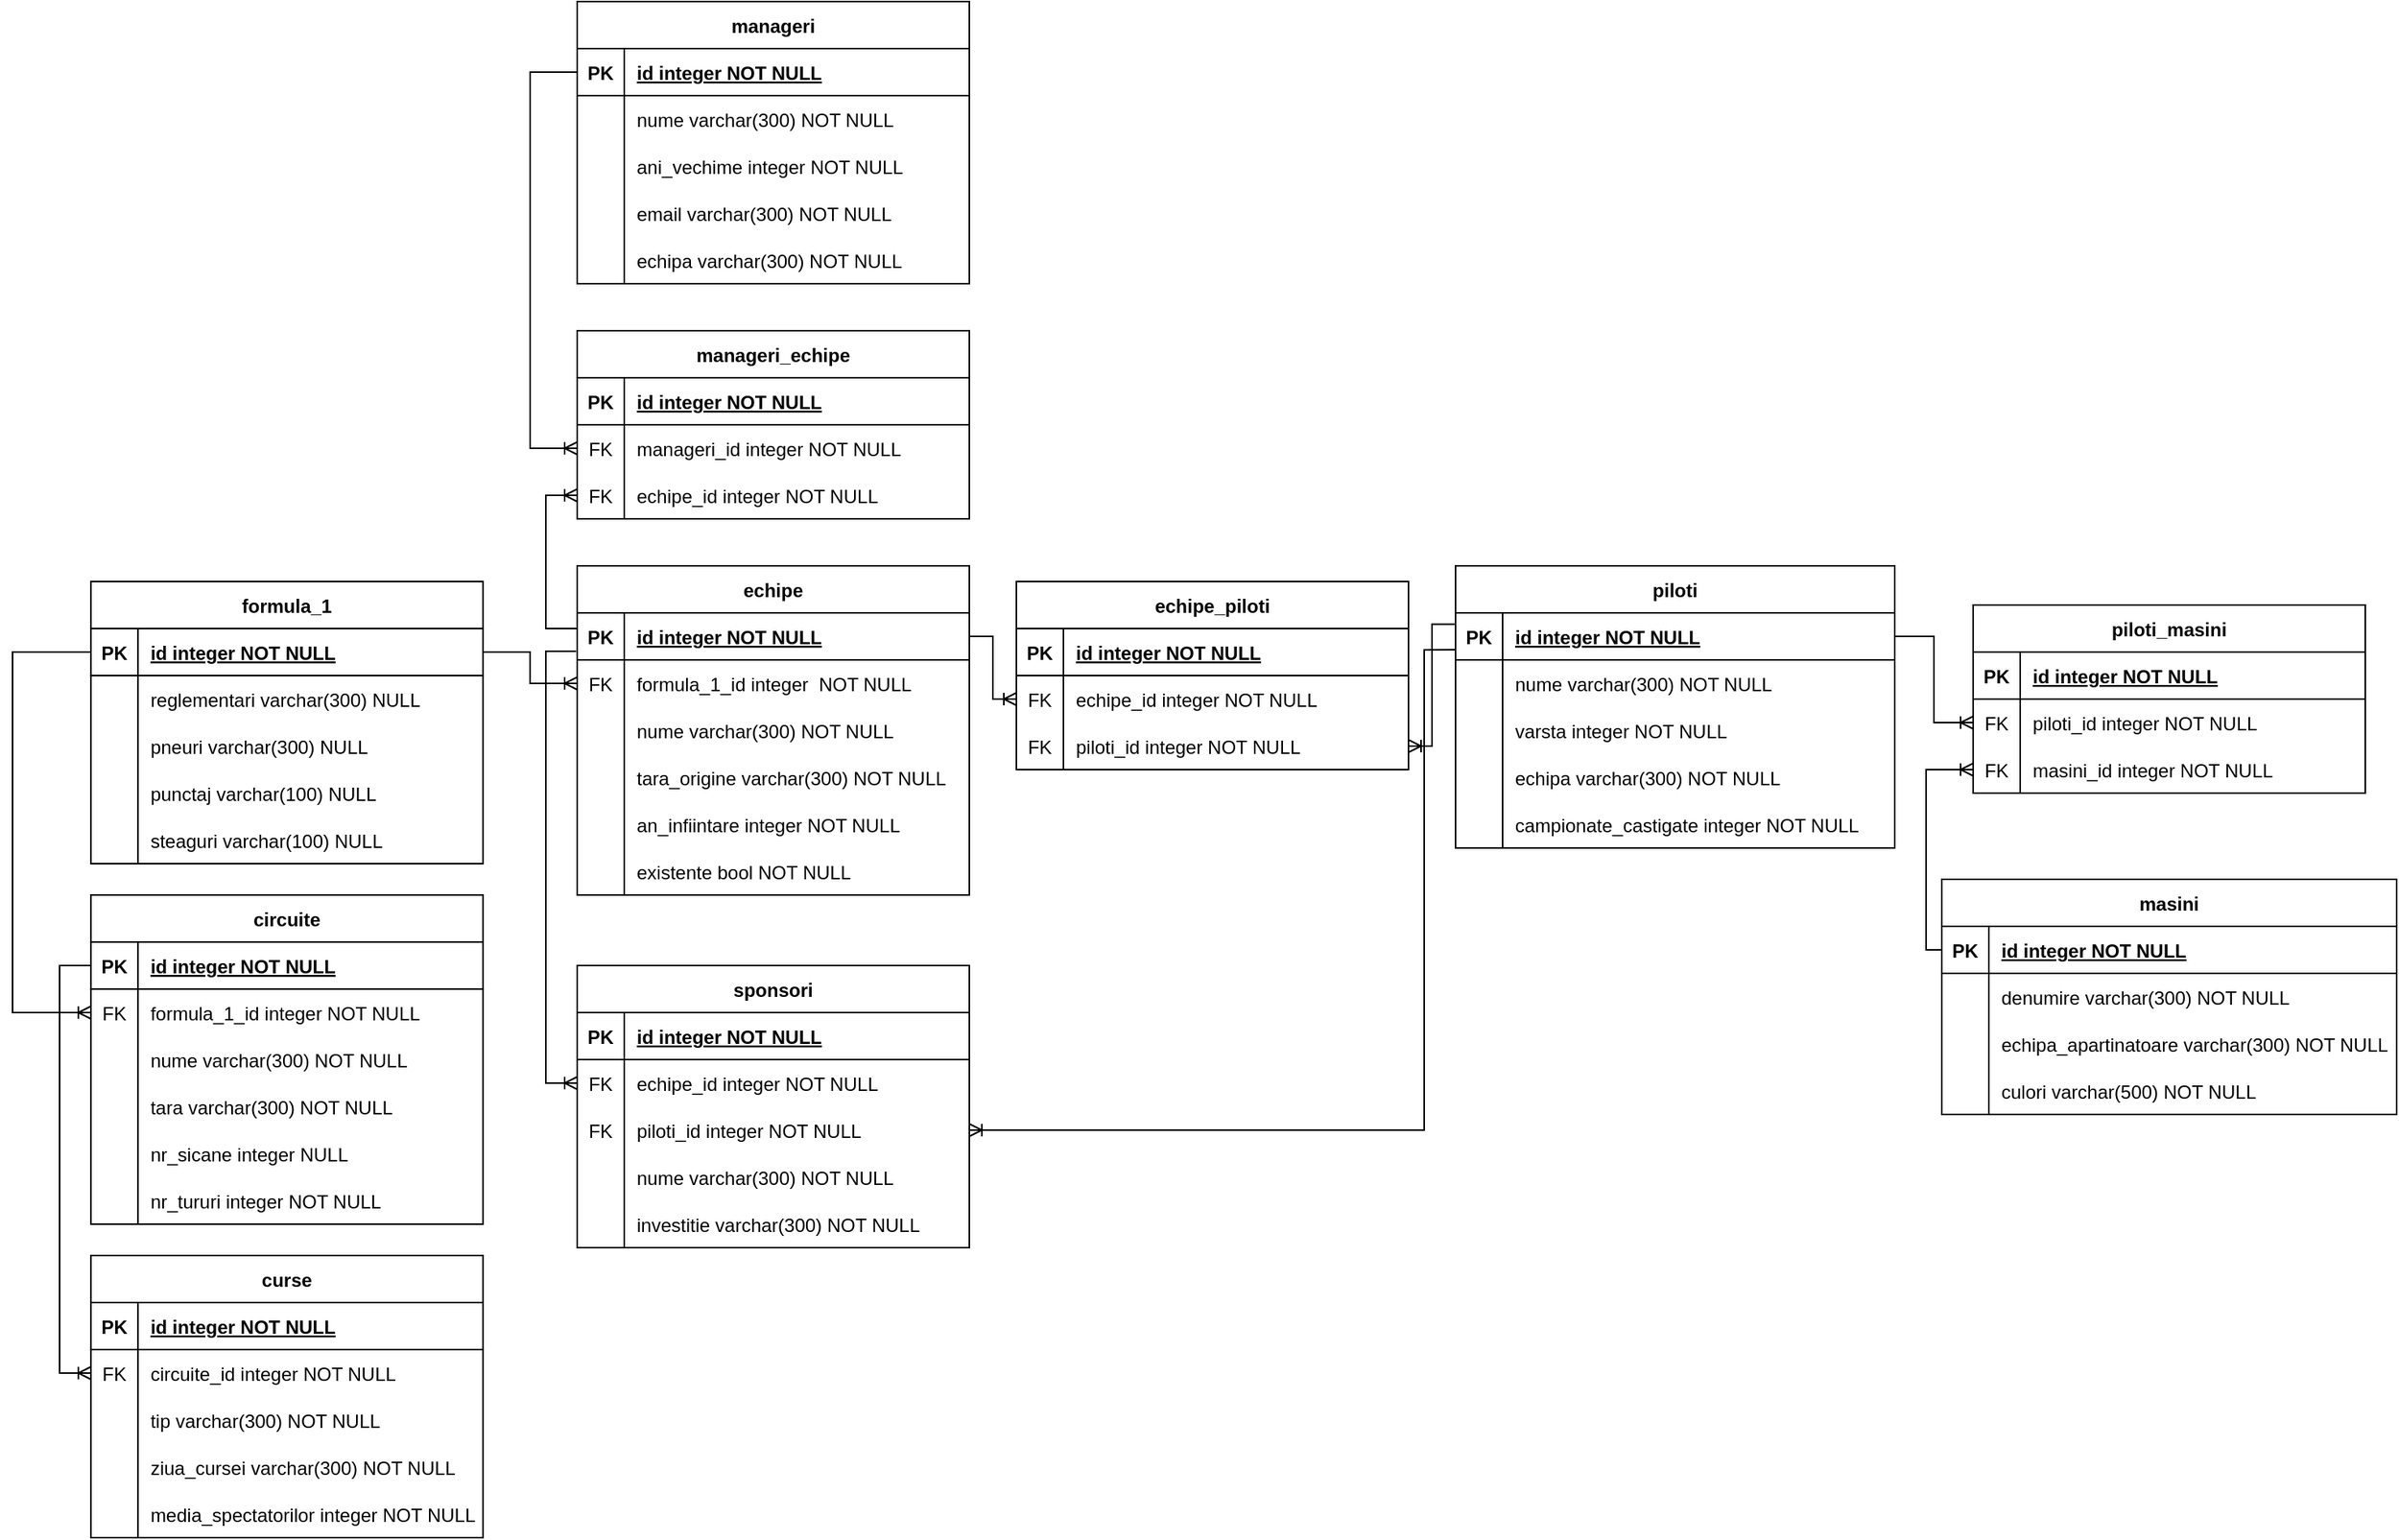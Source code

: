 <mxfile version="22.1.18" type="github">
  <diagram id="R2lEEEUBdFMjLlhIrx00" name="Page-1">
    <mxGraphModel dx="1900" dy="1657" grid="1" gridSize="10" guides="1" tooltips="1" connect="1" arrows="1" fold="1" page="1" pageScale="1" pageWidth="850" pageHeight="1100" math="0" shadow="0" extFonts="Permanent Marker^https://fonts.googleapis.com/css?family=Permanent+Marker">
      <root>
        <mxCell id="0" />
        <mxCell id="1" parent="0" />
        <mxCell id="C-vyLk0tnHw3VtMMgP7b-23" value="formula_1" style="shape=table;startSize=30;container=1;collapsible=1;childLayout=tableLayout;fixedRows=1;rowLines=0;fontStyle=1;align=center;resizeLast=1;" parent="1" vertex="1">
          <mxGeometry x="-30.06" y="40" width="250" height="180" as="geometry" />
        </mxCell>
        <mxCell id="C-vyLk0tnHw3VtMMgP7b-24" value="" style="shape=partialRectangle;collapsible=0;dropTarget=0;pointerEvents=0;fillColor=none;points=[[0,0.5],[1,0.5]];portConstraint=eastwest;top=0;left=0;right=0;bottom=1;" parent="C-vyLk0tnHw3VtMMgP7b-23" vertex="1">
          <mxGeometry y="30" width="250" height="30" as="geometry" />
        </mxCell>
        <mxCell id="C-vyLk0tnHw3VtMMgP7b-25" value="PK" style="shape=partialRectangle;overflow=hidden;connectable=0;fillColor=none;top=0;left=0;bottom=0;right=0;fontStyle=1;" parent="C-vyLk0tnHw3VtMMgP7b-24" vertex="1">
          <mxGeometry width="30" height="30" as="geometry">
            <mxRectangle width="30" height="30" as="alternateBounds" />
          </mxGeometry>
        </mxCell>
        <mxCell id="C-vyLk0tnHw3VtMMgP7b-26" value="id integer NOT NULL" style="shape=partialRectangle;overflow=hidden;connectable=0;fillColor=none;top=0;left=0;bottom=0;right=0;align=left;spacingLeft=6;fontStyle=5;" parent="C-vyLk0tnHw3VtMMgP7b-24" vertex="1">
          <mxGeometry x="30" width="220" height="30" as="geometry">
            <mxRectangle width="220" height="30" as="alternateBounds" />
          </mxGeometry>
        </mxCell>
        <mxCell id="C-vyLk0tnHw3VtMMgP7b-27" value="" style="shape=partialRectangle;collapsible=0;dropTarget=0;pointerEvents=0;fillColor=none;points=[[0,0.5],[1,0.5]];portConstraint=eastwest;top=0;left=0;right=0;bottom=0;" parent="C-vyLk0tnHw3VtMMgP7b-23" vertex="1">
          <mxGeometry y="60" width="250" height="30" as="geometry" />
        </mxCell>
        <mxCell id="C-vyLk0tnHw3VtMMgP7b-28" value="" style="shape=partialRectangle;overflow=hidden;connectable=0;fillColor=none;top=0;left=0;bottom=0;right=0;" parent="C-vyLk0tnHw3VtMMgP7b-27" vertex="1">
          <mxGeometry width="30" height="30" as="geometry">
            <mxRectangle width="30" height="30" as="alternateBounds" />
          </mxGeometry>
        </mxCell>
        <mxCell id="C-vyLk0tnHw3VtMMgP7b-29" value="reglementari varchar(300) NULL" style="shape=partialRectangle;overflow=hidden;connectable=0;fillColor=none;top=0;left=0;bottom=0;right=0;align=left;spacingLeft=6;" parent="C-vyLk0tnHw3VtMMgP7b-27" vertex="1">
          <mxGeometry x="30" width="220" height="30" as="geometry">
            <mxRectangle width="220" height="30" as="alternateBounds" />
          </mxGeometry>
        </mxCell>
        <mxCell id="l8bqu9o9JhWlmnNpNEWK-71" value="" style="shape=partialRectangle;collapsible=0;dropTarget=0;pointerEvents=0;fillColor=none;points=[[0,0.5],[1,0.5]];portConstraint=eastwest;top=0;left=0;right=0;bottom=0;" parent="C-vyLk0tnHw3VtMMgP7b-23" vertex="1">
          <mxGeometry y="90" width="250" height="30" as="geometry" />
        </mxCell>
        <mxCell id="l8bqu9o9JhWlmnNpNEWK-72" value="" style="shape=partialRectangle;overflow=hidden;connectable=0;fillColor=none;top=0;left=0;bottom=0;right=0;" parent="l8bqu9o9JhWlmnNpNEWK-71" vertex="1">
          <mxGeometry width="30" height="30" as="geometry">
            <mxRectangle width="30" height="30" as="alternateBounds" />
          </mxGeometry>
        </mxCell>
        <mxCell id="l8bqu9o9JhWlmnNpNEWK-73" value="pneuri varchar(300) NULL" style="shape=partialRectangle;overflow=hidden;connectable=0;fillColor=none;top=0;left=0;bottom=0;right=0;align=left;spacingLeft=6;" parent="l8bqu9o9JhWlmnNpNEWK-71" vertex="1">
          <mxGeometry x="30" width="220" height="30" as="geometry">
            <mxRectangle width="220" height="30" as="alternateBounds" />
          </mxGeometry>
        </mxCell>
        <mxCell id="l8bqu9o9JhWlmnNpNEWK-74" value="" style="shape=partialRectangle;collapsible=0;dropTarget=0;pointerEvents=0;fillColor=none;points=[[0,0.5],[1,0.5]];portConstraint=eastwest;top=0;left=0;right=0;bottom=0;" parent="C-vyLk0tnHw3VtMMgP7b-23" vertex="1">
          <mxGeometry y="120" width="250" height="30" as="geometry" />
        </mxCell>
        <mxCell id="l8bqu9o9JhWlmnNpNEWK-75" value="" style="shape=partialRectangle;overflow=hidden;connectable=0;fillColor=none;top=0;left=0;bottom=0;right=0;" parent="l8bqu9o9JhWlmnNpNEWK-74" vertex="1">
          <mxGeometry width="30" height="30" as="geometry">
            <mxRectangle width="30" height="30" as="alternateBounds" />
          </mxGeometry>
        </mxCell>
        <mxCell id="l8bqu9o9JhWlmnNpNEWK-76" value="punctaj varchar(100) NULL" style="shape=partialRectangle;overflow=hidden;connectable=0;fillColor=none;top=0;left=0;bottom=0;right=0;align=left;spacingLeft=6;" parent="l8bqu9o9JhWlmnNpNEWK-74" vertex="1">
          <mxGeometry x="30" width="220" height="30" as="geometry">
            <mxRectangle width="220" height="30" as="alternateBounds" />
          </mxGeometry>
        </mxCell>
        <mxCell id="Rph2qDphabY_W-OpgH3--1" value="" style="shape=partialRectangle;collapsible=0;dropTarget=0;pointerEvents=0;fillColor=none;points=[[0,0.5],[1,0.5]];portConstraint=eastwest;top=0;left=0;right=0;bottom=0;" parent="C-vyLk0tnHw3VtMMgP7b-23" vertex="1">
          <mxGeometry y="150" width="250" height="30" as="geometry" />
        </mxCell>
        <mxCell id="Rph2qDphabY_W-OpgH3--2" value="" style="shape=partialRectangle;overflow=hidden;connectable=0;fillColor=none;top=0;left=0;bottom=0;right=0;" parent="Rph2qDphabY_W-OpgH3--1" vertex="1">
          <mxGeometry width="30" height="30" as="geometry">
            <mxRectangle width="30" height="30" as="alternateBounds" />
          </mxGeometry>
        </mxCell>
        <mxCell id="Rph2qDphabY_W-OpgH3--3" value="steaguri varchar(100) NULL" style="shape=partialRectangle;overflow=hidden;connectable=0;fillColor=none;top=0;left=0;bottom=0;right=0;align=left;spacingLeft=6;" parent="Rph2qDphabY_W-OpgH3--1" vertex="1">
          <mxGeometry x="30" width="220" height="30" as="geometry">
            <mxRectangle width="220" height="30" as="alternateBounds" />
          </mxGeometry>
        </mxCell>
        <mxCell id="l8bqu9o9JhWlmnNpNEWK-1" value="echipe" style="shape=table;startSize=30;container=1;collapsible=1;childLayout=tableLayout;fixedRows=1;rowLines=0;fontStyle=1;align=center;resizeLast=1;fillColor=none;" parent="1" vertex="1">
          <mxGeometry x="280" y="30" width="250" height="210" as="geometry" />
        </mxCell>
        <mxCell id="l8bqu9o9JhWlmnNpNEWK-2" value="" style="shape=partialRectangle;collapsible=0;dropTarget=0;pointerEvents=0;fillColor=none;points=[[0,0.5],[1,0.5]];portConstraint=eastwest;top=0;left=0;right=0;bottom=1;" parent="l8bqu9o9JhWlmnNpNEWK-1" vertex="1">
          <mxGeometry y="30" width="250" height="30" as="geometry" />
        </mxCell>
        <mxCell id="l8bqu9o9JhWlmnNpNEWK-3" value="PK" style="shape=partialRectangle;overflow=hidden;connectable=0;fillColor=none;top=0;left=0;bottom=0;right=0;fontStyle=1;" parent="l8bqu9o9JhWlmnNpNEWK-2" vertex="1">
          <mxGeometry width="30" height="30" as="geometry">
            <mxRectangle width="30" height="30" as="alternateBounds" />
          </mxGeometry>
        </mxCell>
        <mxCell id="l8bqu9o9JhWlmnNpNEWK-4" value="id integer NOT NULL" style="shape=partialRectangle;overflow=hidden;connectable=0;fillColor=none;top=0;left=0;bottom=0;right=0;align=left;spacingLeft=6;fontStyle=5;" parent="l8bqu9o9JhWlmnNpNEWK-2" vertex="1">
          <mxGeometry x="30" width="220" height="30" as="geometry">
            <mxRectangle width="220" height="30" as="alternateBounds" />
          </mxGeometry>
        </mxCell>
        <mxCell id="l8bqu9o9JhWlmnNpNEWK-5" value="" style="shape=partialRectangle;collapsible=0;dropTarget=0;pointerEvents=0;fillColor=none;points=[[0,0.5],[1,0.5]];portConstraint=eastwest;top=0;left=0;right=0;bottom=0;" parent="l8bqu9o9JhWlmnNpNEWK-1" vertex="1">
          <mxGeometry y="60" width="250" height="30" as="geometry" />
        </mxCell>
        <mxCell id="l8bqu9o9JhWlmnNpNEWK-6" value="FK" style="shape=partialRectangle;overflow=hidden;connectable=0;top=0;left=0;bottom=0;right=0;perimeterSpacing=0;fillColor=none;labelBorderColor=none;" parent="l8bqu9o9JhWlmnNpNEWK-5" vertex="1">
          <mxGeometry width="30" height="30" as="geometry">
            <mxRectangle width="30" height="30" as="alternateBounds" />
          </mxGeometry>
        </mxCell>
        <mxCell id="l8bqu9o9JhWlmnNpNEWK-7" value="formula_1_id integer  NOT NULL" style="shape=partialRectangle;overflow=hidden;connectable=0;fillColor=none;top=0;left=0;bottom=0;right=0;align=left;spacingLeft=6;" parent="l8bqu9o9JhWlmnNpNEWK-5" vertex="1">
          <mxGeometry x="30" width="220" height="30" as="geometry">
            <mxRectangle width="220" height="30" as="alternateBounds" />
          </mxGeometry>
        </mxCell>
        <mxCell id="l8bqu9o9JhWlmnNpNEWK-83" value="" style="shape=partialRectangle;collapsible=0;dropTarget=0;pointerEvents=0;fillColor=none;points=[[0,0.5],[1,0.5]];portConstraint=eastwest;top=0;left=0;right=0;bottom=0;" parent="l8bqu9o9JhWlmnNpNEWK-1" vertex="1">
          <mxGeometry y="90" width="250" height="30" as="geometry" />
        </mxCell>
        <mxCell id="l8bqu9o9JhWlmnNpNEWK-84" value="" style="shape=partialRectangle;overflow=hidden;connectable=0;fillColor=none;top=0;left=0;bottom=0;right=0;" parent="l8bqu9o9JhWlmnNpNEWK-83" vertex="1">
          <mxGeometry width="30" height="30" as="geometry">
            <mxRectangle width="30" height="30" as="alternateBounds" />
          </mxGeometry>
        </mxCell>
        <mxCell id="l8bqu9o9JhWlmnNpNEWK-85" value="nume varchar(300) NOT NULL" style="shape=partialRectangle;overflow=hidden;connectable=0;fillColor=none;top=0;left=0;bottom=0;right=0;align=left;spacingLeft=6;" parent="l8bqu9o9JhWlmnNpNEWK-83" vertex="1">
          <mxGeometry x="30" width="220" height="30" as="geometry">
            <mxRectangle width="220" height="30" as="alternateBounds" />
          </mxGeometry>
        </mxCell>
        <mxCell id="l8bqu9o9JhWlmnNpNEWK-77" value="" style="shape=partialRectangle;collapsible=0;dropTarget=0;pointerEvents=0;fillColor=none;points=[[0,0.5],[1,0.5]];portConstraint=eastwest;top=0;left=0;right=0;bottom=0;" parent="l8bqu9o9JhWlmnNpNEWK-1" vertex="1">
          <mxGeometry y="120" width="250" height="30" as="geometry" />
        </mxCell>
        <mxCell id="l8bqu9o9JhWlmnNpNEWK-78" value="" style="shape=partialRectangle;overflow=hidden;connectable=0;fillColor=none;top=0;left=0;bottom=0;right=0;" parent="l8bqu9o9JhWlmnNpNEWK-77" vertex="1">
          <mxGeometry width="30" height="30" as="geometry">
            <mxRectangle width="30" height="30" as="alternateBounds" />
          </mxGeometry>
        </mxCell>
        <mxCell id="l8bqu9o9JhWlmnNpNEWK-79" value="tara_origine varchar(300) NOT NULL" style="shape=partialRectangle;overflow=hidden;connectable=0;fillColor=none;top=0;left=0;bottom=0;right=0;align=left;spacingLeft=6;" parent="l8bqu9o9JhWlmnNpNEWK-77" vertex="1">
          <mxGeometry x="30" width="220" height="30" as="geometry">
            <mxRectangle width="220" height="30" as="alternateBounds" />
          </mxGeometry>
        </mxCell>
        <mxCell id="l8bqu9o9JhWlmnNpNEWK-80" value="" style="shape=partialRectangle;collapsible=0;dropTarget=0;pointerEvents=0;fillColor=none;points=[[0,0.5],[1,0.5]];portConstraint=eastwest;top=0;left=0;right=0;bottom=0;" parent="l8bqu9o9JhWlmnNpNEWK-1" vertex="1">
          <mxGeometry y="150" width="250" height="30" as="geometry" />
        </mxCell>
        <mxCell id="l8bqu9o9JhWlmnNpNEWK-81" value="" style="shape=partialRectangle;overflow=hidden;connectable=0;fillColor=none;top=0;left=0;bottom=0;right=0;" parent="l8bqu9o9JhWlmnNpNEWK-80" vertex="1">
          <mxGeometry width="30" height="30" as="geometry">
            <mxRectangle width="30" height="30" as="alternateBounds" />
          </mxGeometry>
        </mxCell>
        <mxCell id="l8bqu9o9JhWlmnNpNEWK-82" value="an_infiintare integer NOT NULL" style="shape=partialRectangle;overflow=hidden;connectable=0;fillColor=none;top=0;left=0;bottom=0;right=0;align=left;spacingLeft=6;" parent="l8bqu9o9JhWlmnNpNEWK-80" vertex="1">
          <mxGeometry x="30" width="220" height="30" as="geometry">
            <mxRectangle width="220" height="30" as="alternateBounds" />
          </mxGeometry>
        </mxCell>
        <mxCell id="l8bqu9o9JhWlmnNpNEWK-121" value="" style="shape=partialRectangle;collapsible=0;dropTarget=0;pointerEvents=0;fillColor=none;points=[[0,0.5],[1,0.5]];portConstraint=eastwest;top=0;left=0;right=0;bottom=0;" parent="l8bqu9o9JhWlmnNpNEWK-1" vertex="1">
          <mxGeometry y="180" width="250" height="30" as="geometry" />
        </mxCell>
        <mxCell id="l8bqu9o9JhWlmnNpNEWK-122" value="" style="shape=partialRectangle;overflow=hidden;connectable=0;fillColor=none;top=0;left=0;bottom=0;right=0;" parent="l8bqu9o9JhWlmnNpNEWK-121" vertex="1">
          <mxGeometry width="30" height="30" as="geometry">
            <mxRectangle width="30" height="30" as="alternateBounds" />
          </mxGeometry>
        </mxCell>
        <mxCell id="l8bqu9o9JhWlmnNpNEWK-123" value="existente bool NOT NULL" style="shape=partialRectangle;overflow=hidden;connectable=0;fillColor=none;top=0;left=0;bottom=0;right=0;align=left;spacingLeft=6;" parent="l8bqu9o9JhWlmnNpNEWK-121" vertex="1">
          <mxGeometry x="30" width="220" height="30" as="geometry">
            <mxRectangle width="220" height="30" as="alternateBounds" />
          </mxGeometry>
        </mxCell>
        <mxCell id="l8bqu9o9JhWlmnNpNEWK-8" value="echipe_piloti" style="shape=table;startSize=30;container=1;collapsible=1;childLayout=tableLayout;fixedRows=1;rowLines=0;fontStyle=1;align=center;resizeLast=1;" parent="1" vertex="1">
          <mxGeometry x="560" y="40" width="250" height="120" as="geometry" />
        </mxCell>
        <mxCell id="l8bqu9o9JhWlmnNpNEWK-9" value="" style="shape=partialRectangle;collapsible=0;dropTarget=0;pointerEvents=0;fillColor=none;points=[[0,0.5],[1,0.5]];portConstraint=eastwest;top=0;left=0;right=0;bottom=1;" parent="l8bqu9o9JhWlmnNpNEWK-8" vertex="1">
          <mxGeometry y="30" width="250" height="30" as="geometry" />
        </mxCell>
        <mxCell id="l8bqu9o9JhWlmnNpNEWK-10" value="PK" style="shape=partialRectangle;overflow=hidden;connectable=0;fillColor=none;top=0;left=0;bottom=0;right=0;fontStyle=1;" parent="l8bqu9o9JhWlmnNpNEWK-9" vertex="1">
          <mxGeometry width="30" height="30" as="geometry">
            <mxRectangle width="30" height="30" as="alternateBounds" />
          </mxGeometry>
        </mxCell>
        <mxCell id="l8bqu9o9JhWlmnNpNEWK-11" value="id integer NOT NULL" style="shape=partialRectangle;overflow=hidden;connectable=0;fillColor=none;top=0;left=0;bottom=0;right=0;align=left;spacingLeft=6;fontStyle=5;" parent="l8bqu9o9JhWlmnNpNEWK-9" vertex="1">
          <mxGeometry x="30" width="220" height="30" as="geometry">
            <mxRectangle width="220" height="30" as="alternateBounds" />
          </mxGeometry>
        </mxCell>
        <mxCell id="l8bqu9o9JhWlmnNpNEWK-12" value="" style="shape=partialRectangle;collapsible=0;dropTarget=0;pointerEvents=0;fillColor=none;points=[[0,0.5],[1,0.5]];portConstraint=eastwest;top=0;left=0;right=0;bottom=0;" parent="l8bqu9o9JhWlmnNpNEWK-8" vertex="1">
          <mxGeometry y="60" width="250" height="30" as="geometry" />
        </mxCell>
        <mxCell id="l8bqu9o9JhWlmnNpNEWK-13" value="FK" style="shape=partialRectangle;overflow=hidden;connectable=0;fillColor=none;top=0;left=0;bottom=0;right=0;" parent="l8bqu9o9JhWlmnNpNEWK-12" vertex="1">
          <mxGeometry width="30" height="30" as="geometry">
            <mxRectangle width="30" height="30" as="alternateBounds" />
          </mxGeometry>
        </mxCell>
        <mxCell id="l8bqu9o9JhWlmnNpNEWK-14" value="echipe_id integer NOT NULL" style="shape=partialRectangle;overflow=hidden;connectable=0;fillColor=none;top=0;left=0;bottom=0;right=0;align=left;spacingLeft=6;" parent="l8bqu9o9JhWlmnNpNEWK-12" vertex="1">
          <mxGeometry x="30" width="220" height="30" as="geometry">
            <mxRectangle width="220" height="30" as="alternateBounds" />
          </mxGeometry>
        </mxCell>
        <mxCell id="l8bqu9o9JhWlmnNpNEWK-87" value="" style="shape=partialRectangle;collapsible=0;dropTarget=0;pointerEvents=0;fillColor=none;points=[[0,0.5],[1,0.5]];portConstraint=eastwest;top=0;left=0;right=0;bottom=0;strokeWidth=1;" parent="l8bqu9o9JhWlmnNpNEWK-8" vertex="1">
          <mxGeometry y="90" width="250" height="30" as="geometry" />
        </mxCell>
        <mxCell id="l8bqu9o9JhWlmnNpNEWK-88" value="FK" style="shape=partialRectangle;overflow=hidden;connectable=0;fillColor=none;top=0;left=0;bottom=0;right=0;" parent="l8bqu9o9JhWlmnNpNEWK-87" vertex="1">
          <mxGeometry width="30" height="30" as="geometry">
            <mxRectangle width="30" height="30" as="alternateBounds" />
          </mxGeometry>
        </mxCell>
        <mxCell id="l8bqu9o9JhWlmnNpNEWK-89" value="piloti_id integer NOT NULL" style="shape=partialRectangle;overflow=hidden;connectable=0;fillColor=none;top=0;left=0;bottom=0;right=0;align=left;spacingLeft=6;" parent="l8bqu9o9JhWlmnNpNEWK-87" vertex="1">
          <mxGeometry x="30" width="220" height="30" as="geometry">
            <mxRectangle width="220" height="30" as="alternateBounds" />
          </mxGeometry>
        </mxCell>
        <mxCell id="l8bqu9o9JhWlmnNpNEWK-15" value="piloti" style="shape=table;startSize=30;container=1;collapsible=1;childLayout=tableLayout;fixedRows=1;rowLines=0;fontStyle=1;align=center;resizeLast=1;" parent="1" vertex="1">
          <mxGeometry x="840" y="30" width="280" height="180" as="geometry" />
        </mxCell>
        <mxCell id="l8bqu9o9JhWlmnNpNEWK-16" value="" style="shape=partialRectangle;collapsible=0;dropTarget=0;pointerEvents=0;fillColor=none;points=[[0,0.5],[1,0.5]];portConstraint=eastwest;top=0;left=0;right=0;bottom=1;" parent="l8bqu9o9JhWlmnNpNEWK-15" vertex="1">
          <mxGeometry y="30" width="280" height="30" as="geometry" />
        </mxCell>
        <mxCell id="l8bqu9o9JhWlmnNpNEWK-17" value="PK" style="shape=partialRectangle;overflow=hidden;connectable=0;fillColor=none;top=0;left=0;bottom=0;right=0;fontStyle=1;" parent="l8bqu9o9JhWlmnNpNEWK-16" vertex="1">
          <mxGeometry width="30" height="30" as="geometry">
            <mxRectangle width="30" height="30" as="alternateBounds" />
          </mxGeometry>
        </mxCell>
        <mxCell id="l8bqu9o9JhWlmnNpNEWK-18" value="id integer NOT NULL" style="shape=partialRectangle;overflow=hidden;connectable=0;fillColor=none;top=0;left=0;bottom=0;right=0;align=left;spacingLeft=6;fontStyle=5;" parent="l8bqu9o9JhWlmnNpNEWK-16" vertex="1">
          <mxGeometry x="30" width="250" height="30" as="geometry">
            <mxRectangle width="250" height="30" as="alternateBounds" />
          </mxGeometry>
        </mxCell>
        <mxCell id="l8bqu9o9JhWlmnNpNEWK-19" value="" style="shape=partialRectangle;collapsible=0;dropTarget=0;pointerEvents=0;fillColor=none;points=[[0,0.5],[1,0.5]];portConstraint=eastwest;top=0;left=0;right=0;bottom=0;" parent="l8bqu9o9JhWlmnNpNEWK-15" vertex="1">
          <mxGeometry y="60" width="280" height="30" as="geometry" />
        </mxCell>
        <mxCell id="l8bqu9o9JhWlmnNpNEWK-20" value="" style="shape=partialRectangle;overflow=hidden;connectable=0;fillColor=none;top=0;left=0;bottom=0;right=0;" parent="l8bqu9o9JhWlmnNpNEWK-19" vertex="1">
          <mxGeometry width="30" height="30" as="geometry">
            <mxRectangle width="30" height="30" as="alternateBounds" />
          </mxGeometry>
        </mxCell>
        <mxCell id="l8bqu9o9JhWlmnNpNEWK-21" value="nume varchar(300) NOT NULL" style="shape=partialRectangle;overflow=hidden;connectable=0;fillColor=none;top=0;left=0;bottom=0;right=0;align=left;spacingLeft=6;" parent="l8bqu9o9JhWlmnNpNEWK-19" vertex="1">
          <mxGeometry x="30" width="250" height="30" as="geometry">
            <mxRectangle width="250" height="30" as="alternateBounds" />
          </mxGeometry>
        </mxCell>
        <mxCell id="l8bqu9o9JhWlmnNpNEWK-91" value="" style="shape=partialRectangle;collapsible=0;dropTarget=0;pointerEvents=0;fillColor=none;points=[[0,0.5],[1,0.5]];portConstraint=eastwest;top=0;left=0;right=0;bottom=0;" parent="l8bqu9o9JhWlmnNpNEWK-15" vertex="1">
          <mxGeometry y="90" width="280" height="30" as="geometry" />
        </mxCell>
        <mxCell id="l8bqu9o9JhWlmnNpNEWK-92" value="" style="shape=partialRectangle;overflow=hidden;connectable=0;fillColor=none;top=0;left=0;bottom=0;right=0;" parent="l8bqu9o9JhWlmnNpNEWK-91" vertex="1">
          <mxGeometry width="30" height="30" as="geometry">
            <mxRectangle width="30" height="30" as="alternateBounds" />
          </mxGeometry>
        </mxCell>
        <mxCell id="l8bqu9o9JhWlmnNpNEWK-93" value="varsta integer NOT NULL" style="shape=partialRectangle;overflow=hidden;connectable=0;fillColor=none;top=0;left=0;bottom=0;right=0;align=left;spacingLeft=6;" parent="l8bqu9o9JhWlmnNpNEWK-91" vertex="1">
          <mxGeometry x="30" width="250" height="30" as="geometry">
            <mxRectangle width="250" height="30" as="alternateBounds" />
          </mxGeometry>
        </mxCell>
        <mxCell id="l8bqu9o9JhWlmnNpNEWK-94" value="" style="shape=partialRectangle;collapsible=0;dropTarget=0;pointerEvents=0;fillColor=none;points=[[0,0.5],[1,0.5]];portConstraint=eastwest;top=0;left=0;right=0;bottom=0;" parent="l8bqu9o9JhWlmnNpNEWK-15" vertex="1">
          <mxGeometry y="120" width="280" height="30" as="geometry" />
        </mxCell>
        <mxCell id="l8bqu9o9JhWlmnNpNEWK-95" value="" style="shape=partialRectangle;overflow=hidden;connectable=0;fillColor=none;top=0;left=0;bottom=0;right=0;" parent="l8bqu9o9JhWlmnNpNEWK-94" vertex="1">
          <mxGeometry width="30" height="30" as="geometry">
            <mxRectangle width="30" height="30" as="alternateBounds" />
          </mxGeometry>
        </mxCell>
        <mxCell id="l8bqu9o9JhWlmnNpNEWK-96" value="echipa varchar(300) NOT NULL" style="shape=partialRectangle;overflow=hidden;connectable=0;fillColor=none;top=0;left=0;bottom=0;right=0;align=left;spacingLeft=6;" parent="l8bqu9o9JhWlmnNpNEWK-94" vertex="1">
          <mxGeometry x="30" width="250" height="30" as="geometry">
            <mxRectangle width="250" height="30" as="alternateBounds" />
          </mxGeometry>
        </mxCell>
        <mxCell id="l8bqu9o9JhWlmnNpNEWK-97" value="" style="shape=partialRectangle;collapsible=0;dropTarget=0;pointerEvents=0;fillColor=none;points=[[0,0.5],[1,0.5]];portConstraint=eastwest;top=0;left=0;right=0;bottom=0;" parent="l8bqu9o9JhWlmnNpNEWK-15" vertex="1">
          <mxGeometry y="150" width="280" height="30" as="geometry" />
        </mxCell>
        <mxCell id="l8bqu9o9JhWlmnNpNEWK-98" value="" style="shape=partialRectangle;overflow=hidden;connectable=0;fillColor=none;top=0;left=0;bottom=0;right=0;" parent="l8bqu9o9JhWlmnNpNEWK-97" vertex="1">
          <mxGeometry width="30" height="30" as="geometry">
            <mxRectangle width="30" height="30" as="alternateBounds" />
          </mxGeometry>
        </mxCell>
        <mxCell id="l8bqu9o9JhWlmnNpNEWK-99" value="campionate_castigate integer NOT NULL" style="shape=partialRectangle;overflow=hidden;connectable=0;fillColor=none;top=0;left=0;bottom=0;right=0;align=left;spacingLeft=6;" parent="l8bqu9o9JhWlmnNpNEWK-97" vertex="1">
          <mxGeometry x="30" width="250" height="30" as="geometry">
            <mxRectangle width="250" height="30" as="alternateBounds" />
          </mxGeometry>
        </mxCell>
        <mxCell id="l8bqu9o9JhWlmnNpNEWK-22" value="piloti_masini" style="shape=table;startSize=30;container=1;collapsible=1;childLayout=tableLayout;fixedRows=1;rowLines=0;fontStyle=1;align=center;resizeLast=1;" parent="1" vertex="1">
          <mxGeometry x="1170" y="55" width="250" height="120" as="geometry" />
        </mxCell>
        <mxCell id="l8bqu9o9JhWlmnNpNEWK-23" value="" style="shape=partialRectangle;collapsible=0;dropTarget=0;pointerEvents=0;fillColor=none;points=[[0,0.5],[1,0.5]];portConstraint=eastwest;top=0;left=0;right=0;bottom=1;" parent="l8bqu9o9JhWlmnNpNEWK-22" vertex="1">
          <mxGeometry y="30" width="250" height="30" as="geometry" />
        </mxCell>
        <mxCell id="l8bqu9o9JhWlmnNpNEWK-24" value="PK" style="shape=partialRectangle;overflow=hidden;connectable=0;fillColor=none;top=0;left=0;bottom=0;right=0;fontStyle=1;" parent="l8bqu9o9JhWlmnNpNEWK-23" vertex="1">
          <mxGeometry width="30" height="30" as="geometry">
            <mxRectangle width="30" height="30" as="alternateBounds" />
          </mxGeometry>
        </mxCell>
        <mxCell id="l8bqu9o9JhWlmnNpNEWK-25" value="id integer NOT NULL" style="shape=partialRectangle;overflow=hidden;connectable=0;fillColor=none;top=0;left=0;bottom=0;right=0;align=left;spacingLeft=6;fontStyle=5;" parent="l8bqu9o9JhWlmnNpNEWK-23" vertex="1">
          <mxGeometry x="30" width="220" height="30" as="geometry">
            <mxRectangle width="220" height="30" as="alternateBounds" />
          </mxGeometry>
        </mxCell>
        <mxCell id="l8bqu9o9JhWlmnNpNEWK-26" value="" style="shape=partialRectangle;collapsible=0;dropTarget=0;pointerEvents=0;fillColor=none;points=[[0,0.5],[1,0.5]];portConstraint=eastwest;top=0;left=0;right=0;bottom=0;" parent="l8bqu9o9JhWlmnNpNEWK-22" vertex="1">
          <mxGeometry y="60" width="250" height="30" as="geometry" />
        </mxCell>
        <mxCell id="l8bqu9o9JhWlmnNpNEWK-27" value="FK" style="shape=partialRectangle;overflow=hidden;connectable=0;fillColor=none;top=0;left=0;bottom=0;right=0;" parent="l8bqu9o9JhWlmnNpNEWK-26" vertex="1">
          <mxGeometry width="30" height="30" as="geometry">
            <mxRectangle width="30" height="30" as="alternateBounds" />
          </mxGeometry>
        </mxCell>
        <mxCell id="l8bqu9o9JhWlmnNpNEWK-28" value="piloti_id integer NOT NULL" style="shape=partialRectangle;overflow=hidden;connectable=0;fillColor=none;top=0;left=0;bottom=0;right=0;align=left;spacingLeft=6;" parent="l8bqu9o9JhWlmnNpNEWK-26" vertex="1">
          <mxGeometry x="30" width="220" height="30" as="geometry">
            <mxRectangle width="220" height="30" as="alternateBounds" />
          </mxGeometry>
        </mxCell>
        <mxCell id="l8bqu9o9JhWlmnNpNEWK-115" value="" style="shape=partialRectangle;collapsible=0;dropTarget=0;pointerEvents=0;fillColor=none;points=[[0,0.5],[1,0.5]];portConstraint=eastwest;top=0;left=0;right=0;bottom=0;" parent="l8bqu9o9JhWlmnNpNEWK-22" vertex="1">
          <mxGeometry y="90" width="250" height="30" as="geometry" />
        </mxCell>
        <mxCell id="l8bqu9o9JhWlmnNpNEWK-116" value="FK" style="shape=partialRectangle;overflow=hidden;connectable=0;fillColor=none;top=0;left=0;bottom=0;right=0;" parent="l8bqu9o9JhWlmnNpNEWK-115" vertex="1">
          <mxGeometry width="30" height="30" as="geometry">
            <mxRectangle width="30" height="30" as="alternateBounds" />
          </mxGeometry>
        </mxCell>
        <mxCell id="l8bqu9o9JhWlmnNpNEWK-117" value="masini_id integer NOT NULL" style="shape=partialRectangle;overflow=hidden;connectable=0;fillColor=none;top=0;left=0;bottom=0;right=0;align=left;spacingLeft=6;" parent="l8bqu9o9JhWlmnNpNEWK-115" vertex="1">
          <mxGeometry x="30" width="220" height="30" as="geometry">
            <mxRectangle width="220" height="30" as="alternateBounds" />
          </mxGeometry>
        </mxCell>
        <mxCell id="l8bqu9o9JhWlmnNpNEWK-29" value="masini" style="shape=table;startSize=30;container=1;collapsible=1;childLayout=tableLayout;fixedRows=1;rowLines=0;fontStyle=1;align=center;resizeLast=1;" parent="1" vertex="1">
          <mxGeometry x="1150" y="230" width="290" height="150" as="geometry" />
        </mxCell>
        <mxCell id="l8bqu9o9JhWlmnNpNEWK-30" value="" style="shape=partialRectangle;collapsible=0;dropTarget=0;pointerEvents=0;fillColor=none;points=[[0,0.5],[1,0.5]];portConstraint=eastwest;top=0;left=0;right=0;bottom=1;" parent="l8bqu9o9JhWlmnNpNEWK-29" vertex="1">
          <mxGeometry y="30" width="290" height="30" as="geometry" />
        </mxCell>
        <mxCell id="l8bqu9o9JhWlmnNpNEWK-31" value="PK" style="shape=partialRectangle;overflow=hidden;connectable=0;fillColor=none;top=0;left=0;bottom=0;right=0;fontStyle=1;" parent="l8bqu9o9JhWlmnNpNEWK-30" vertex="1">
          <mxGeometry width="30" height="30" as="geometry">
            <mxRectangle width="30" height="30" as="alternateBounds" />
          </mxGeometry>
        </mxCell>
        <mxCell id="l8bqu9o9JhWlmnNpNEWK-32" value="id integer NOT NULL" style="shape=partialRectangle;overflow=hidden;connectable=0;fillColor=none;top=0;left=0;bottom=0;right=0;align=left;spacingLeft=6;fontStyle=5;" parent="l8bqu9o9JhWlmnNpNEWK-30" vertex="1">
          <mxGeometry x="30" width="260" height="30" as="geometry">
            <mxRectangle width="260" height="30" as="alternateBounds" />
          </mxGeometry>
        </mxCell>
        <mxCell id="l8bqu9o9JhWlmnNpNEWK-33" value="" style="shape=partialRectangle;collapsible=0;dropTarget=0;pointerEvents=0;fillColor=none;points=[[0,0.5],[1,0.5]];portConstraint=eastwest;top=0;left=0;right=0;bottom=0;" parent="l8bqu9o9JhWlmnNpNEWK-29" vertex="1">
          <mxGeometry y="60" width="290" height="30" as="geometry" />
        </mxCell>
        <mxCell id="l8bqu9o9JhWlmnNpNEWK-34" value="" style="shape=partialRectangle;overflow=hidden;connectable=0;fillColor=none;top=0;left=0;bottom=0;right=0;" parent="l8bqu9o9JhWlmnNpNEWK-33" vertex="1">
          <mxGeometry width="30" height="30" as="geometry">
            <mxRectangle width="30" height="30" as="alternateBounds" />
          </mxGeometry>
        </mxCell>
        <mxCell id="l8bqu9o9JhWlmnNpNEWK-35" value="denumire varchar(300) NOT NULL" style="shape=partialRectangle;overflow=hidden;connectable=0;fillColor=none;top=0;left=0;bottom=0;right=0;align=left;spacingLeft=6;" parent="l8bqu9o9JhWlmnNpNEWK-33" vertex="1">
          <mxGeometry x="30" width="260" height="30" as="geometry">
            <mxRectangle width="260" height="30" as="alternateBounds" />
          </mxGeometry>
        </mxCell>
        <mxCell id="l8bqu9o9JhWlmnNpNEWK-118" value="" style="shape=partialRectangle;collapsible=0;dropTarget=0;pointerEvents=0;fillColor=none;points=[[0,0.5],[1,0.5]];portConstraint=eastwest;top=0;left=0;right=0;bottom=0;" parent="l8bqu9o9JhWlmnNpNEWK-29" vertex="1">
          <mxGeometry y="90" width="290" height="30" as="geometry" />
        </mxCell>
        <mxCell id="l8bqu9o9JhWlmnNpNEWK-119" value="" style="shape=partialRectangle;overflow=hidden;connectable=0;fillColor=none;top=0;left=0;bottom=0;right=0;" parent="l8bqu9o9JhWlmnNpNEWK-118" vertex="1">
          <mxGeometry width="30" height="30" as="geometry">
            <mxRectangle width="30" height="30" as="alternateBounds" />
          </mxGeometry>
        </mxCell>
        <mxCell id="l8bqu9o9JhWlmnNpNEWK-120" value="echipa_apartinatoare varchar(300) NOT NULL" style="shape=partialRectangle;overflow=hidden;connectable=0;fillColor=none;top=0;left=0;bottom=0;right=0;align=left;spacingLeft=6;" parent="l8bqu9o9JhWlmnNpNEWK-118" vertex="1">
          <mxGeometry x="30" width="260" height="30" as="geometry">
            <mxRectangle width="260" height="30" as="alternateBounds" />
          </mxGeometry>
        </mxCell>
        <mxCell id="l8bqu9o9JhWlmnNpNEWK-127" value="" style="shape=partialRectangle;collapsible=0;dropTarget=0;pointerEvents=0;fillColor=none;points=[[0,0.5],[1,0.5]];portConstraint=eastwest;top=0;left=0;right=0;bottom=0;" parent="l8bqu9o9JhWlmnNpNEWK-29" vertex="1">
          <mxGeometry y="120" width="290" height="30" as="geometry" />
        </mxCell>
        <mxCell id="l8bqu9o9JhWlmnNpNEWK-128" value="" style="shape=partialRectangle;overflow=hidden;connectable=0;fillColor=none;top=0;left=0;bottom=0;right=0;" parent="l8bqu9o9JhWlmnNpNEWK-127" vertex="1">
          <mxGeometry width="30" height="30" as="geometry">
            <mxRectangle width="30" height="30" as="alternateBounds" />
          </mxGeometry>
        </mxCell>
        <mxCell id="l8bqu9o9JhWlmnNpNEWK-129" value="culori varchar(500) NOT NULL" style="shape=partialRectangle;overflow=hidden;connectable=0;fillColor=none;top=0;left=0;bottom=0;right=0;align=left;spacingLeft=6;" parent="l8bqu9o9JhWlmnNpNEWK-127" vertex="1">
          <mxGeometry x="30" width="260" height="30" as="geometry">
            <mxRectangle width="260" height="30" as="alternateBounds" />
          </mxGeometry>
        </mxCell>
        <mxCell id="l8bqu9o9JhWlmnNpNEWK-36" value="manageri_echipe" style="shape=table;startSize=30;container=1;collapsible=1;childLayout=tableLayout;fixedRows=1;rowLines=0;fontStyle=1;align=center;resizeLast=1;" parent="1" vertex="1">
          <mxGeometry x="280" y="-120" width="250" height="120" as="geometry" />
        </mxCell>
        <mxCell id="l8bqu9o9JhWlmnNpNEWK-37" value="" style="shape=partialRectangle;collapsible=0;dropTarget=0;pointerEvents=0;fillColor=none;points=[[0,0.5],[1,0.5]];portConstraint=eastwest;top=0;left=0;right=0;bottom=1;" parent="l8bqu9o9JhWlmnNpNEWK-36" vertex="1">
          <mxGeometry y="30" width="250" height="30" as="geometry" />
        </mxCell>
        <mxCell id="l8bqu9o9JhWlmnNpNEWK-38" value="PK" style="shape=partialRectangle;overflow=hidden;connectable=0;fillColor=none;top=0;left=0;bottom=0;right=0;fontStyle=1;" parent="l8bqu9o9JhWlmnNpNEWK-37" vertex="1">
          <mxGeometry width="30" height="30" as="geometry">
            <mxRectangle width="30" height="30" as="alternateBounds" />
          </mxGeometry>
        </mxCell>
        <mxCell id="l8bqu9o9JhWlmnNpNEWK-39" value="id integer NOT NULL" style="shape=partialRectangle;overflow=hidden;connectable=0;fillColor=none;top=0;left=0;bottom=0;right=0;align=left;spacingLeft=6;fontStyle=5;" parent="l8bqu9o9JhWlmnNpNEWK-37" vertex="1">
          <mxGeometry x="30" width="220" height="30" as="geometry">
            <mxRectangle width="220" height="30" as="alternateBounds" />
          </mxGeometry>
        </mxCell>
        <mxCell id="l8bqu9o9JhWlmnNpNEWK-40" value="" style="shape=partialRectangle;collapsible=0;dropTarget=0;pointerEvents=0;fillColor=none;points=[[0,0.5],[1,0.5]];portConstraint=eastwest;top=0;left=0;right=0;bottom=0;" parent="l8bqu9o9JhWlmnNpNEWK-36" vertex="1">
          <mxGeometry y="60" width="250" height="30" as="geometry" />
        </mxCell>
        <mxCell id="l8bqu9o9JhWlmnNpNEWK-41" value="FK" style="shape=partialRectangle;overflow=hidden;connectable=0;fillColor=none;top=0;left=0;bottom=0;right=0;" parent="l8bqu9o9JhWlmnNpNEWK-40" vertex="1">
          <mxGeometry width="30" height="30" as="geometry">
            <mxRectangle width="30" height="30" as="alternateBounds" />
          </mxGeometry>
        </mxCell>
        <mxCell id="l8bqu9o9JhWlmnNpNEWK-42" value="manageri_id integer NOT NULL" style="shape=partialRectangle;overflow=hidden;connectable=0;fillColor=none;top=0;left=0;bottom=0;right=0;align=left;spacingLeft=6;" parent="l8bqu9o9JhWlmnNpNEWK-40" vertex="1">
          <mxGeometry x="30" width="220" height="30" as="geometry">
            <mxRectangle width="220" height="30" as="alternateBounds" />
          </mxGeometry>
        </mxCell>
        <mxCell id="l8bqu9o9JhWlmnNpNEWK-110" value="" style="shape=partialRectangle;collapsible=0;dropTarget=0;pointerEvents=0;fillColor=none;points=[[0,0.5],[1,0.5]];portConstraint=eastwest;top=0;left=0;right=0;bottom=0;" parent="l8bqu9o9JhWlmnNpNEWK-36" vertex="1">
          <mxGeometry y="90" width="250" height="30" as="geometry" />
        </mxCell>
        <mxCell id="l8bqu9o9JhWlmnNpNEWK-111" value="FK" style="shape=partialRectangle;overflow=hidden;connectable=0;fillColor=none;top=0;left=0;bottom=0;right=0;" parent="l8bqu9o9JhWlmnNpNEWK-110" vertex="1">
          <mxGeometry width="30" height="30" as="geometry">
            <mxRectangle width="30" height="30" as="alternateBounds" />
          </mxGeometry>
        </mxCell>
        <mxCell id="l8bqu9o9JhWlmnNpNEWK-112" value="echipe_id integer NOT NULL" style="shape=partialRectangle;overflow=hidden;connectable=0;fillColor=none;top=0;left=0;bottom=0;right=0;align=left;spacingLeft=6;" parent="l8bqu9o9JhWlmnNpNEWK-110" vertex="1">
          <mxGeometry x="30" width="220" height="30" as="geometry">
            <mxRectangle width="220" height="30" as="alternateBounds" />
          </mxGeometry>
        </mxCell>
        <mxCell id="l8bqu9o9JhWlmnNpNEWK-43" value="manageri" style="shape=table;startSize=30;container=1;collapsible=1;childLayout=tableLayout;fixedRows=1;rowLines=0;fontStyle=1;align=center;resizeLast=1;" parent="1" vertex="1">
          <mxGeometry x="280" y="-330" width="250" height="180" as="geometry" />
        </mxCell>
        <mxCell id="l8bqu9o9JhWlmnNpNEWK-44" value="" style="shape=partialRectangle;collapsible=0;dropTarget=0;pointerEvents=0;fillColor=none;points=[[0,0.5],[1,0.5]];portConstraint=eastwest;top=0;left=0;right=0;bottom=1;" parent="l8bqu9o9JhWlmnNpNEWK-43" vertex="1">
          <mxGeometry y="30" width="250" height="30" as="geometry" />
        </mxCell>
        <mxCell id="l8bqu9o9JhWlmnNpNEWK-45" value="PK" style="shape=partialRectangle;overflow=hidden;connectable=0;fillColor=none;top=0;left=0;bottom=0;right=0;fontStyle=1;" parent="l8bqu9o9JhWlmnNpNEWK-44" vertex="1">
          <mxGeometry width="30" height="30" as="geometry">
            <mxRectangle width="30" height="30" as="alternateBounds" />
          </mxGeometry>
        </mxCell>
        <mxCell id="l8bqu9o9JhWlmnNpNEWK-46" value="id integer NOT NULL" style="shape=partialRectangle;overflow=hidden;connectable=0;fillColor=none;top=0;left=0;bottom=0;right=0;align=left;spacingLeft=6;fontStyle=5;" parent="l8bqu9o9JhWlmnNpNEWK-44" vertex="1">
          <mxGeometry x="30" width="220" height="30" as="geometry">
            <mxRectangle width="220" height="30" as="alternateBounds" />
          </mxGeometry>
        </mxCell>
        <mxCell id="l8bqu9o9JhWlmnNpNEWK-47" value="" style="shape=partialRectangle;collapsible=0;dropTarget=0;pointerEvents=0;fillColor=none;points=[[0,0.5],[1,0.5]];portConstraint=eastwest;top=0;left=0;right=0;bottom=0;" parent="l8bqu9o9JhWlmnNpNEWK-43" vertex="1">
          <mxGeometry y="60" width="250" height="30" as="geometry" />
        </mxCell>
        <mxCell id="l8bqu9o9JhWlmnNpNEWK-48" value="" style="shape=partialRectangle;overflow=hidden;connectable=0;fillColor=none;top=0;left=0;bottom=0;right=0;" parent="l8bqu9o9JhWlmnNpNEWK-47" vertex="1">
          <mxGeometry width="30" height="30" as="geometry">
            <mxRectangle width="30" height="30" as="alternateBounds" />
          </mxGeometry>
        </mxCell>
        <mxCell id="l8bqu9o9JhWlmnNpNEWK-49" value="nume varchar(300) NOT NULL" style="shape=partialRectangle;overflow=hidden;connectable=0;fillColor=none;top=0;left=0;bottom=0;right=0;align=left;spacingLeft=6;" parent="l8bqu9o9JhWlmnNpNEWK-47" vertex="1">
          <mxGeometry x="30" width="220" height="30" as="geometry">
            <mxRectangle width="220" height="30" as="alternateBounds" />
          </mxGeometry>
        </mxCell>
        <mxCell id="l8bqu9o9JhWlmnNpNEWK-104" value="" style="shape=partialRectangle;collapsible=0;dropTarget=0;pointerEvents=0;fillColor=none;points=[[0,0.5],[1,0.5]];portConstraint=eastwest;top=0;left=0;right=0;bottom=0;" parent="l8bqu9o9JhWlmnNpNEWK-43" vertex="1">
          <mxGeometry y="90" width="250" height="30" as="geometry" />
        </mxCell>
        <mxCell id="l8bqu9o9JhWlmnNpNEWK-105" value="" style="shape=partialRectangle;overflow=hidden;connectable=0;fillColor=none;top=0;left=0;bottom=0;right=0;" parent="l8bqu9o9JhWlmnNpNEWK-104" vertex="1">
          <mxGeometry width="30" height="30" as="geometry">
            <mxRectangle width="30" height="30" as="alternateBounds" />
          </mxGeometry>
        </mxCell>
        <mxCell id="l8bqu9o9JhWlmnNpNEWK-106" value="ani_vechime integer NOT NULL" style="shape=partialRectangle;overflow=hidden;connectable=0;fillColor=none;top=0;left=0;bottom=0;right=0;align=left;spacingLeft=6;" parent="l8bqu9o9JhWlmnNpNEWK-104" vertex="1">
          <mxGeometry x="30" width="220" height="30" as="geometry">
            <mxRectangle width="220" height="30" as="alternateBounds" />
          </mxGeometry>
        </mxCell>
        <mxCell id="l8bqu9o9JhWlmnNpNEWK-107" value="" style="shape=partialRectangle;collapsible=0;dropTarget=0;pointerEvents=0;fillColor=none;points=[[0,0.5],[1,0.5]];portConstraint=eastwest;top=0;left=0;right=0;bottom=0;" parent="l8bqu9o9JhWlmnNpNEWK-43" vertex="1">
          <mxGeometry y="120" width="250" height="30" as="geometry" />
        </mxCell>
        <mxCell id="l8bqu9o9JhWlmnNpNEWK-108" value="" style="shape=partialRectangle;overflow=hidden;connectable=0;fillColor=none;top=0;left=0;bottom=0;right=0;" parent="l8bqu9o9JhWlmnNpNEWK-107" vertex="1">
          <mxGeometry width="30" height="30" as="geometry">
            <mxRectangle width="30" height="30" as="alternateBounds" />
          </mxGeometry>
        </mxCell>
        <mxCell id="l8bqu9o9JhWlmnNpNEWK-109" value="email varchar(300) NOT NULL" style="shape=partialRectangle;overflow=hidden;connectable=0;fillColor=none;top=0;left=0;bottom=0;right=0;align=left;spacingLeft=6;" parent="l8bqu9o9JhWlmnNpNEWK-107" vertex="1">
          <mxGeometry x="30" width="220" height="30" as="geometry">
            <mxRectangle width="220" height="30" as="alternateBounds" />
          </mxGeometry>
        </mxCell>
        <mxCell id="Rph2qDphabY_W-OpgH3--7" value="" style="shape=partialRectangle;collapsible=0;dropTarget=0;pointerEvents=0;fillColor=none;points=[[0,0.5],[1,0.5]];portConstraint=eastwest;top=0;left=0;right=0;bottom=0;" parent="l8bqu9o9JhWlmnNpNEWK-43" vertex="1">
          <mxGeometry y="150" width="250" height="30" as="geometry" />
        </mxCell>
        <mxCell id="Rph2qDphabY_W-OpgH3--8" value="" style="shape=partialRectangle;overflow=hidden;connectable=0;fillColor=none;top=0;left=0;bottom=0;right=0;" parent="Rph2qDphabY_W-OpgH3--7" vertex="1">
          <mxGeometry width="30" height="30" as="geometry">
            <mxRectangle width="30" height="30" as="alternateBounds" />
          </mxGeometry>
        </mxCell>
        <mxCell id="Rph2qDphabY_W-OpgH3--9" value="echipa varchar(300) NOT NULL" style="shape=partialRectangle;overflow=hidden;connectable=0;fillColor=none;top=0;left=0;bottom=0;right=0;align=left;spacingLeft=6;" parent="Rph2qDphabY_W-OpgH3--7" vertex="1">
          <mxGeometry x="30" width="220" height="30" as="geometry">
            <mxRectangle width="220" height="30" as="alternateBounds" />
          </mxGeometry>
        </mxCell>
        <mxCell id="l8bqu9o9JhWlmnNpNEWK-50" value="sponsori" style="shape=table;startSize=30;container=1;collapsible=1;childLayout=tableLayout;fixedRows=1;rowLines=0;fontStyle=1;align=center;resizeLast=1;" parent="1" vertex="1">
          <mxGeometry x="280" y="285" width="250" height="180" as="geometry" />
        </mxCell>
        <mxCell id="l8bqu9o9JhWlmnNpNEWK-51" value="" style="shape=partialRectangle;collapsible=0;dropTarget=0;pointerEvents=0;fillColor=none;points=[[0,0.5],[1,0.5]];portConstraint=eastwest;top=0;left=0;right=0;bottom=1;" parent="l8bqu9o9JhWlmnNpNEWK-50" vertex="1">
          <mxGeometry y="30" width="250" height="30" as="geometry" />
        </mxCell>
        <mxCell id="l8bqu9o9JhWlmnNpNEWK-52" value="PK" style="shape=partialRectangle;overflow=hidden;connectable=0;fillColor=none;top=0;left=0;bottom=0;right=0;fontStyle=1;" parent="l8bqu9o9JhWlmnNpNEWK-51" vertex="1">
          <mxGeometry width="30" height="30" as="geometry">
            <mxRectangle width="30" height="30" as="alternateBounds" />
          </mxGeometry>
        </mxCell>
        <mxCell id="l8bqu9o9JhWlmnNpNEWK-53" value="id integer NOT NULL" style="shape=partialRectangle;overflow=hidden;connectable=0;fillColor=none;top=0;left=0;bottom=0;right=0;align=left;spacingLeft=6;fontStyle=5;" parent="l8bqu9o9JhWlmnNpNEWK-51" vertex="1">
          <mxGeometry x="30" width="220" height="30" as="geometry">
            <mxRectangle width="220" height="30" as="alternateBounds" />
          </mxGeometry>
        </mxCell>
        <mxCell id="l8bqu9o9JhWlmnNpNEWK-54" value="" style="shape=partialRectangle;collapsible=0;dropTarget=0;pointerEvents=0;fillColor=none;points=[[0,0.5],[1,0.5]];portConstraint=eastwest;top=0;left=0;right=0;bottom=0;" parent="l8bqu9o9JhWlmnNpNEWK-50" vertex="1">
          <mxGeometry y="60" width="250" height="30" as="geometry" />
        </mxCell>
        <mxCell id="l8bqu9o9JhWlmnNpNEWK-55" value="FK" style="shape=partialRectangle;overflow=hidden;connectable=0;fillColor=none;top=0;left=0;bottom=0;right=0;" parent="l8bqu9o9JhWlmnNpNEWK-54" vertex="1">
          <mxGeometry width="30" height="30" as="geometry">
            <mxRectangle width="30" height="30" as="alternateBounds" />
          </mxGeometry>
        </mxCell>
        <mxCell id="l8bqu9o9JhWlmnNpNEWK-56" value="echipe_id integer NOT NULL" style="shape=partialRectangle;overflow=hidden;connectable=0;fillColor=none;top=0;left=0;bottom=0;right=0;align=left;spacingLeft=6;" parent="l8bqu9o9JhWlmnNpNEWK-54" vertex="1">
          <mxGeometry x="30" width="220" height="30" as="geometry">
            <mxRectangle width="220" height="30" as="alternateBounds" />
          </mxGeometry>
        </mxCell>
        <mxCell id="l8bqu9o9JhWlmnNpNEWK-155" value="" style="shape=partialRectangle;collapsible=0;dropTarget=0;pointerEvents=0;fillColor=none;points=[[0,0.5],[1,0.5]];portConstraint=eastwest;top=0;left=0;right=0;bottom=0;" parent="l8bqu9o9JhWlmnNpNEWK-50" vertex="1">
          <mxGeometry y="90" width="250" height="30" as="geometry" />
        </mxCell>
        <mxCell id="l8bqu9o9JhWlmnNpNEWK-156" value="FK" style="shape=partialRectangle;overflow=hidden;connectable=0;fillColor=none;top=0;left=0;bottom=0;right=0;" parent="l8bqu9o9JhWlmnNpNEWK-155" vertex="1">
          <mxGeometry width="30" height="30" as="geometry">
            <mxRectangle width="30" height="30" as="alternateBounds" />
          </mxGeometry>
        </mxCell>
        <mxCell id="l8bqu9o9JhWlmnNpNEWK-157" value="piloti_id integer NOT NULL" style="shape=partialRectangle;overflow=hidden;connectable=0;fillColor=none;top=0;left=0;bottom=0;right=0;align=left;spacingLeft=6;" parent="l8bqu9o9JhWlmnNpNEWK-155" vertex="1">
          <mxGeometry x="30" width="220" height="30" as="geometry">
            <mxRectangle width="220" height="30" as="alternateBounds" />
          </mxGeometry>
        </mxCell>
        <mxCell id="l8bqu9o9JhWlmnNpNEWK-158" value="" style="shape=partialRectangle;collapsible=0;dropTarget=0;pointerEvents=0;fillColor=none;points=[[0,0.5],[1,0.5]];portConstraint=eastwest;top=0;left=0;right=0;bottom=0;" parent="l8bqu9o9JhWlmnNpNEWK-50" vertex="1">
          <mxGeometry y="120" width="250" height="30" as="geometry" />
        </mxCell>
        <mxCell id="l8bqu9o9JhWlmnNpNEWK-159" value="" style="shape=partialRectangle;overflow=hidden;connectable=0;fillColor=none;top=0;left=0;bottom=0;right=0;" parent="l8bqu9o9JhWlmnNpNEWK-158" vertex="1">
          <mxGeometry width="30" height="30" as="geometry">
            <mxRectangle width="30" height="30" as="alternateBounds" />
          </mxGeometry>
        </mxCell>
        <mxCell id="l8bqu9o9JhWlmnNpNEWK-160" value="nume varchar(300) NOT NULL" style="shape=partialRectangle;overflow=hidden;connectable=0;fillColor=none;top=0;left=0;bottom=0;right=0;align=left;spacingLeft=6;" parent="l8bqu9o9JhWlmnNpNEWK-158" vertex="1">
          <mxGeometry x="30" width="220" height="30" as="geometry">
            <mxRectangle width="220" height="30" as="alternateBounds" />
          </mxGeometry>
        </mxCell>
        <mxCell id="l8bqu9o9JhWlmnNpNEWK-161" value="" style="shape=partialRectangle;collapsible=0;dropTarget=0;pointerEvents=0;fillColor=none;points=[[0,0.5],[1,0.5]];portConstraint=eastwest;top=0;left=0;right=0;bottom=0;" parent="l8bqu9o9JhWlmnNpNEWK-50" vertex="1">
          <mxGeometry y="150" width="250" height="30" as="geometry" />
        </mxCell>
        <mxCell id="l8bqu9o9JhWlmnNpNEWK-162" value="" style="shape=partialRectangle;overflow=hidden;connectable=0;fillColor=none;top=0;left=0;bottom=0;right=0;" parent="l8bqu9o9JhWlmnNpNEWK-161" vertex="1">
          <mxGeometry width="30" height="30" as="geometry">
            <mxRectangle width="30" height="30" as="alternateBounds" />
          </mxGeometry>
        </mxCell>
        <mxCell id="l8bqu9o9JhWlmnNpNEWK-163" value="investitie varchar(300) NOT NULL" style="shape=partialRectangle;overflow=hidden;connectable=0;fillColor=none;top=0;left=0;bottom=0;right=0;align=left;spacingLeft=6;" parent="l8bqu9o9JhWlmnNpNEWK-161" vertex="1">
          <mxGeometry x="30" width="220" height="30" as="geometry">
            <mxRectangle width="220" height="30" as="alternateBounds" />
          </mxGeometry>
        </mxCell>
        <mxCell id="l8bqu9o9JhWlmnNpNEWK-57" value="circuite" style="shape=table;startSize=30;container=1;collapsible=1;childLayout=tableLayout;fixedRows=1;rowLines=0;fontStyle=1;align=center;resizeLast=1;" parent="1" vertex="1">
          <mxGeometry x="-30.06" y="240" width="250" height="210" as="geometry" />
        </mxCell>
        <mxCell id="l8bqu9o9JhWlmnNpNEWK-58" value="" style="shape=partialRectangle;collapsible=0;dropTarget=0;pointerEvents=0;fillColor=none;points=[[0,0.5],[1,0.5]];portConstraint=eastwest;top=0;left=0;right=0;bottom=1;" parent="l8bqu9o9JhWlmnNpNEWK-57" vertex="1">
          <mxGeometry y="30" width="250" height="30" as="geometry" />
        </mxCell>
        <mxCell id="l8bqu9o9JhWlmnNpNEWK-59" value="PK" style="shape=partialRectangle;overflow=hidden;connectable=0;fillColor=none;top=0;left=0;bottom=0;right=0;fontStyle=1;" parent="l8bqu9o9JhWlmnNpNEWK-58" vertex="1">
          <mxGeometry width="30" height="30" as="geometry">
            <mxRectangle width="30" height="30" as="alternateBounds" />
          </mxGeometry>
        </mxCell>
        <mxCell id="l8bqu9o9JhWlmnNpNEWK-60" value="id integer NOT NULL" style="shape=partialRectangle;overflow=hidden;connectable=0;fillColor=none;top=0;left=0;bottom=0;right=0;align=left;spacingLeft=6;fontStyle=5;" parent="l8bqu9o9JhWlmnNpNEWK-58" vertex="1">
          <mxGeometry x="30" width="220" height="30" as="geometry">
            <mxRectangle width="220" height="30" as="alternateBounds" />
          </mxGeometry>
        </mxCell>
        <mxCell id="l8bqu9o9JhWlmnNpNEWK-61" value="" style="shape=partialRectangle;collapsible=0;dropTarget=0;pointerEvents=0;fillColor=none;points=[[0,0.5],[1,0.5]];portConstraint=eastwest;top=0;left=0;right=0;bottom=0;" parent="l8bqu9o9JhWlmnNpNEWK-57" vertex="1">
          <mxGeometry y="60" width="250" height="30" as="geometry" />
        </mxCell>
        <mxCell id="l8bqu9o9JhWlmnNpNEWK-62" value="FK" style="shape=partialRectangle;overflow=hidden;connectable=0;fillColor=none;top=0;left=0;bottom=0;right=0;" parent="l8bqu9o9JhWlmnNpNEWK-61" vertex="1">
          <mxGeometry width="30" height="30" as="geometry">
            <mxRectangle width="30" height="30" as="alternateBounds" />
          </mxGeometry>
        </mxCell>
        <mxCell id="l8bqu9o9JhWlmnNpNEWK-63" value="formula_1_id integer NOT NULL" style="shape=partialRectangle;overflow=hidden;connectable=0;fillColor=none;top=0;left=0;bottom=0;right=0;align=left;spacingLeft=6;" parent="l8bqu9o9JhWlmnNpNEWK-61" vertex="1">
          <mxGeometry x="30" width="220" height="30" as="geometry">
            <mxRectangle width="220" height="30" as="alternateBounds" />
          </mxGeometry>
        </mxCell>
        <mxCell id="l8bqu9o9JhWlmnNpNEWK-131" value="" style="shape=partialRectangle;collapsible=0;dropTarget=0;pointerEvents=0;fillColor=none;points=[[0,0.5],[1,0.5]];portConstraint=eastwest;top=0;left=0;right=0;bottom=0;" parent="l8bqu9o9JhWlmnNpNEWK-57" vertex="1">
          <mxGeometry y="90" width="250" height="30" as="geometry" />
        </mxCell>
        <mxCell id="l8bqu9o9JhWlmnNpNEWK-132" value="" style="shape=partialRectangle;overflow=hidden;connectable=0;fillColor=none;top=0;left=0;bottom=0;right=0;" parent="l8bqu9o9JhWlmnNpNEWK-131" vertex="1">
          <mxGeometry width="30" height="30" as="geometry">
            <mxRectangle width="30" height="30" as="alternateBounds" />
          </mxGeometry>
        </mxCell>
        <mxCell id="l8bqu9o9JhWlmnNpNEWK-133" value="nume varchar(300) NOT NULL" style="shape=partialRectangle;overflow=hidden;connectable=0;fillColor=none;top=0;left=0;bottom=0;right=0;align=left;spacingLeft=6;" parent="l8bqu9o9JhWlmnNpNEWK-131" vertex="1">
          <mxGeometry x="30" width="220" height="30" as="geometry">
            <mxRectangle width="220" height="30" as="alternateBounds" />
          </mxGeometry>
        </mxCell>
        <mxCell id="l8bqu9o9JhWlmnNpNEWK-134" value="" style="shape=partialRectangle;collapsible=0;dropTarget=0;pointerEvents=0;fillColor=none;points=[[0,0.5],[1,0.5]];portConstraint=eastwest;top=0;left=0;right=0;bottom=0;" parent="l8bqu9o9JhWlmnNpNEWK-57" vertex="1">
          <mxGeometry y="120" width="250" height="30" as="geometry" />
        </mxCell>
        <mxCell id="l8bqu9o9JhWlmnNpNEWK-135" value="" style="shape=partialRectangle;overflow=hidden;connectable=0;fillColor=none;top=0;left=0;bottom=0;right=0;" parent="l8bqu9o9JhWlmnNpNEWK-134" vertex="1">
          <mxGeometry width="30" height="30" as="geometry">
            <mxRectangle width="30" height="30" as="alternateBounds" />
          </mxGeometry>
        </mxCell>
        <mxCell id="l8bqu9o9JhWlmnNpNEWK-136" value="tara varchar(300) NOT NULL" style="shape=partialRectangle;overflow=hidden;connectable=0;fillColor=none;top=0;left=0;bottom=0;right=0;align=left;spacingLeft=6;" parent="l8bqu9o9JhWlmnNpNEWK-134" vertex="1">
          <mxGeometry x="30" width="220" height="30" as="geometry">
            <mxRectangle width="220" height="30" as="alternateBounds" />
          </mxGeometry>
        </mxCell>
        <mxCell id="l8bqu9o9JhWlmnNpNEWK-137" value="" style="shape=partialRectangle;collapsible=0;dropTarget=0;pointerEvents=0;fillColor=none;points=[[0,0.5],[1,0.5]];portConstraint=eastwest;top=0;left=0;right=0;bottom=0;" parent="l8bqu9o9JhWlmnNpNEWK-57" vertex="1">
          <mxGeometry y="150" width="250" height="30" as="geometry" />
        </mxCell>
        <mxCell id="l8bqu9o9JhWlmnNpNEWK-138" value="" style="shape=partialRectangle;overflow=hidden;connectable=0;fillColor=none;top=0;left=0;bottom=0;right=0;" parent="l8bqu9o9JhWlmnNpNEWK-137" vertex="1">
          <mxGeometry width="30" height="30" as="geometry">
            <mxRectangle width="30" height="30" as="alternateBounds" />
          </mxGeometry>
        </mxCell>
        <mxCell id="l8bqu9o9JhWlmnNpNEWK-139" value="nr_sicane integer NULL" style="shape=partialRectangle;overflow=hidden;connectable=0;fillColor=none;top=0;left=0;bottom=0;right=0;align=left;spacingLeft=6;" parent="l8bqu9o9JhWlmnNpNEWK-137" vertex="1">
          <mxGeometry x="30" width="220" height="30" as="geometry">
            <mxRectangle width="220" height="30" as="alternateBounds" />
          </mxGeometry>
        </mxCell>
        <mxCell id="l8bqu9o9JhWlmnNpNEWK-150" value="" style="shape=partialRectangle;collapsible=0;dropTarget=0;pointerEvents=0;fillColor=none;points=[[0,0.5],[1,0.5]];portConstraint=eastwest;top=0;left=0;right=0;bottom=0;" parent="l8bqu9o9JhWlmnNpNEWK-57" vertex="1">
          <mxGeometry y="180" width="250" height="30" as="geometry" />
        </mxCell>
        <mxCell id="l8bqu9o9JhWlmnNpNEWK-151" value="" style="shape=partialRectangle;overflow=hidden;connectable=0;fillColor=none;top=0;left=0;bottom=0;right=0;" parent="l8bqu9o9JhWlmnNpNEWK-150" vertex="1">
          <mxGeometry width="30" height="30" as="geometry">
            <mxRectangle width="30" height="30" as="alternateBounds" />
          </mxGeometry>
        </mxCell>
        <mxCell id="l8bqu9o9JhWlmnNpNEWK-152" value="nr_tururi integer NOT NULL" style="shape=partialRectangle;overflow=hidden;connectable=0;fillColor=none;top=0;left=0;bottom=0;right=0;align=left;spacingLeft=6;" parent="l8bqu9o9JhWlmnNpNEWK-150" vertex="1">
          <mxGeometry x="30" width="220" height="30" as="geometry">
            <mxRectangle width="220" height="30" as="alternateBounds" />
          </mxGeometry>
        </mxCell>
        <mxCell id="l8bqu9o9JhWlmnNpNEWK-64" value="curse" style="shape=table;startSize=30;container=1;collapsible=1;childLayout=tableLayout;fixedRows=1;rowLines=0;fontStyle=1;align=center;resizeLast=1;" parent="1" vertex="1">
          <mxGeometry x="-30.06" y="470" width="250" height="180" as="geometry" />
        </mxCell>
        <mxCell id="l8bqu9o9JhWlmnNpNEWK-65" value="" style="shape=partialRectangle;collapsible=0;dropTarget=0;pointerEvents=0;fillColor=none;points=[[0,0.5],[1,0.5]];portConstraint=eastwest;top=0;left=0;right=0;bottom=1;" parent="l8bqu9o9JhWlmnNpNEWK-64" vertex="1">
          <mxGeometry y="30" width="250" height="30" as="geometry" />
        </mxCell>
        <mxCell id="l8bqu9o9JhWlmnNpNEWK-66" value="PK" style="shape=partialRectangle;overflow=hidden;connectable=0;fillColor=none;top=0;left=0;bottom=0;right=0;fontStyle=1;" parent="l8bqu9o9JhWlmnNpNEWK-65" vertex="1">
          <mxGeometry width="30" height="30" as="geometry">
            <mxRectangle width="30" height="30" as="alternateBounds" />
          </mxGeometry>
        </mxCell>
        <mxCell id="l8bqu9o9JhWlmnNpNEWK-67" value="id integer NOT NULL" style="shape=partialRectangle;overflow=hidden;connectable=0;fillColor=none;top=0;left=0;bottom=0;right=0;align=left;spacingLeft=6;fontStyle=5;" parent="l8bqu9o9JhWlmnNpNEWK-65" vertex="1">
          <mxGeometry x="30" width="220" height="30" as="geometry">
            <mxRectangle width="220" height="30" as="alternateBounds" />
          </mxGeometry>
        </mxCell>
        <mxCell id="l8bqu9o9JhWlmnNpNEWK-68" value="" style="shape=partialRectangle;collapsible=0;dropTarget=0;pointerEvents=0;fillColor=none;points=[[0,0.5],[1,0.5]];portConstraint=eastwest;top=0;left=0;right=0;bottom=0;" parent="l8bqu9o9JhWlmnNpNEWK-64" vertex="1">
          <mxGeometry y="60" width="250" height="30" as="geometry" />
        </mxCell>
        <mxCell id="l8bqu9o9JhWlmnNpNEWK-69" value="FK" style="shape=partialRectangle;overflow=hidden;connectable=0;fillColor=none;top=0;left=0;bottom=0;right=0;" parent="l8bqu9o9JhWlmnNpNEWK-68" vertex="1">
          <mxGeometry width="30" height="30" as="geometry">
            <mxRectangle width="30" height="30" as="alternateBounds" />
          </mxGeometry>
        </mxCell>
        <mxCell id="l8bqu9o9JhWlmnNpNEWK-70" value="circuite_id integer NOT NULL" style="shape=partialRectangle;overflow=hidden;connectable=0;fillColor=none;top=0;left=0;bottom=0;right=0;align=left;spacingLeft=6;" parent="l8bqu9o9JhWlmnNpNEWK-68" vertex="1">
          <mxGeometry x="30" width="220" height="30" as="geometry">
            <mxRectangle width="220" height="30" as="alternateBounds" />
          </mxGeometry>
        </mxCell>
        <mxCell id="l8bqu9o9JhWlmnNpNEWK-144" value="" style="shape=partialRectangle;collapsible=0;dropTarget=0;pointerEvents=0;fillColor=none;points=[[0,0.5],[1,0.5]];portConstraint=eastwest;top=0;left=0;right=0;bottom=0;" parent="l8bqu9o9JhWlmnNpNEWK-64" vertex="1">
          <mxGeometry y="90" width="250" height="30" as="geometry" />
        </mxCell>
        <mxCell id="l8bqu9o9JhWlmnNpNEWK-145" value="" style="shape=partialRectangle;overflow=hidden;connectable=0;fillColor=none;top=0;left=0;bottom=0;right=0;" parent="l8bqu9o9JhWlmnNpNEWK-144" vertex="1">
          <mxGeometry width="30" height="30" as="geometry">
            <mxRectangle width="30" height="30" as="alternateBounds" />
          </mxGeometry>
        </mxCell>
        <mxCell id="l8bqu9o9JhWlmnNpNEWK-146" value="tip varchar(300) NOT NULL" style="shape=partialRectangle;overflow=hidden;connectable=0;fillColor=none;top=0;left=0;bottom=0;right=0;align=left;spacingLeft=6;" parent="l8bqu9o9JhWlmnNpNEWK-144" vertex="1">
          <mxGeometry x="30" width="220" height="30" as="geometry">
            <mxRectangle width="220" height="30" as="alternateBounds" />
          </mxGeometry>
        </mxCell>
        <mxCell id="l8bqu9o9JhWlmnNpNEWK-141" value="" style="shape=partialRectangle;collapsible=0;dropTarget=0;pointerEvents=0;fillColor=none;points=[[0,0.5],[1,0.5]];portConstraint=eastwest;top=0;left=0;right=0;bottom=0;" parent="l8bqu9o9JhWlmnNpNEWK-64" vertex="1">
          <mxGeometry y="120" width="250" height="30" as="geometry" />
        </mxCell>
        <mxCell id="l8bqu9o9JhWlmnNpNEWK-142" value="" style="shape=partialRectangle;overflow=hidden;connectable=0;fillColor=none;top=0;left=0;bottom=0;right=0;" parent="l8bqu9o9JhWlmnNpNEWK-141" vertex="1">
          <mxGeometry width="30" height="30" as="geometry">
            <mxRectangle width="30" height="30" as="alternateBounds" />
          </mxGeometry>
        </mxCell>
        <mxCell id="l8bqu9o9JhWlmnNpNEWK-143" value="ziua_cursei varchar(300) NOT NULL" style="shape=partialRectangle;overflow=hidden;connectable=0;fillColor=none;top=0;left=0;bottom=0;right=0;align=left;spacingLeft=6;" parent="l8bqu9o9JhWlmnNpNEWK-141" vertex="1">
          <mxGeometry x="30" width="220" height="30" as="geometry">
            <mxRectangle width="220" height="30" as="alternateBounds" />
          </mxGeometry>
        </mxCell>
        <mxCell id="l8bqu9o9JhWlmnNpNEWK-147" value="" style="shape=partialRectangle;collapsible=0;dropTarget=0;pointerEvents=0;fillColor=none;points=[[0,0.5],[1,0.5]];portConstraint=eastwest;top=0;left=0;right=0;bottom=0;" parent="l8bqu9o9JhWlmnNpNEWK-64" vertex="1">
          <mxGeometry y="150" width="250" height="30" as="geometry" />
        </mxCell>
        <mxCell id="l8bqu9o9JhWlmnNpNEWK-148" value="" style="shape=partialRectangle;overflow=hidden;connectable=0;fillColor=none;top=0;left=0;bottom=0;right=0;" parent="l8bqu9o9JhWlmnNpNEWK-147" vertex="1">
          <mxGeometry width="30" height="30" as="geometry">
            <mxRectangle width="30" height="30" as="alternateBounds" />
          </mxGeometry>
        </mxCell>
        <mxCell id="l8bqu9o9JhWlmnNpNEWK-149" value="media_spectatorilor integer NOT NULL" style="shape=partialRectangle;overflow=hidden;connectable=0;fillColor=none;top=0;left=0;bottom=0;right=0;align=left;spacingLeft=6;" parent="l8bqu9o9JhWlmnNpNEWK-147" vertex="1">
          <mxGeometry x="30" width="220" height="30" as="geometry">
            <mxRectangle width="220" height="30" as="alternateBounds" />
          </mxGeometry>
        </mxCell>
        <mxCell id="l8bqu9o9JhWlmnNpNEWK-86" value="" style="edgeStyle=orthogonalEdgeStyle;fontSize=12;html=1;endArrow=ERoneToMany;rounded=0;exitX=1;exitY=0.5;exitDx=0;exitDy=0;entryX=0;entryY=0.5;entryDx=0;entryDy=0;" parent="1" source="C-vyLk0tnHw3VtMMgP7b-24" target="l8bqu9o9JhWlmnNpNEWK-5" edge="1">
          <mxGeometry width="100" height="100" relative="1" as="geometry">
            <mxPoint x="520" y="260" as="sourcePoint" />
            <mxPoint x="620" y="160" as="targetPoint" />
          </mxGeometry>
        </mxCell>
        <mxCell id="l8bqu9o9JhWlmnNpNEWK-90" value="" style="edgeStyle=orthogonalEdgeStyle;fontSize=12;html=1;endArrow=ERoneToMany;rounded=0;exitX=1;exitY=0.5;exitDx=0;exitDy=0;entryX=0;entryY=0.5;entryDx=0;entryDy=0;" parent="1" source="l8bqu9o9JhWlmnNpNEWK-2" target="l8bqu9o9JhWlmnNpNEWK-12" edge="1">
          <mxGeometry width="100" height="100" relative="1" as="geometry">
            <mxPoint x="520" y="260" as="sourcePoint" />
            <mxPoint x="620" y="160" as="targetPoint" />
          </mxGeometry>
        </mxCell>
        <mxCell id="l8bqu9o9JhWlmnNpNEWK-100" value="" style="edgeStyle=orthogonalEdgeStyle;fontSize=12;html=1;endArrow=ERoneToMany;rounded=0;exitX=-0.002;exitY=0.241;exitDx=0;exitDy=0;entryX=1;entryY=0.5;entryDx=0;entryDy=0;exitPerimeter=0;" parent="1" source="l8bqu9o9JhWlmnNpNEWK-16" target="l8bqu9o9JhWlmnNpNEWK-87" edge="1">
          <mxGeometry width="100" height="100" relative="1" as="geometry">
            <mxPoint x="520" y="260" as="sourcePoint" />
            <mxPoint x="620" y="160" as="targetPoint" />
          </mxGeometry>
        </mxCell>
        <mxCell id="l8bqu9o9JhWlmnNpNEWK-113" value="" style="edgeStyle=orthogonalEdgeStyle;fontSize=12;html=1;endArrow=ERoneToMany;rounded=0;exitX=0;exitY=0.5;exitDx=0;exitDy=0;entryX=0;entryY=0.5;entryDx=0;entryDy=0;" parent="1" source="l8bqu9o9JhWlmnNpNEWK-44" target="l8bqu9o9JhWlmnNpNEWK-40" edge="1">
          <mxGeometry width="100" height="100" relative="1" as="geometry">
            <mxPoint x="520" y="20" as="sourcePoint" />
            <mxPoint x="620" y="-80" as="targetPoint" />
            <Array as="points">
              <mxPoint x="250" y="-285" />
              <mxPoint x="250" y="-45" />
            </Array>
          </mxGeometry>
        </mxCell>
        <mxCell id="l8bqu9o9JhWlmnNpNEWK-114" value="" style="edgeStyle=orthogonalEdgeStyle;fontSize=12;html=1;endArrow=ERoneToMany;rounded=0;exitX=0;exitY=0.333;exitDx=0;exitDy=0;entryX=0;entryY=0.5;entryDx=0;entryDy=0;exitPerimeter=0;" parent="1" source="l8bqu9o9JhWlmnNpNEWK-2" target="l8bqu9o9JhWlmnNpNEWK-110" edge="1">
          <mxGeometry width="100" height="100" relative="1" as="geometry">
            <mxPoint x="520" y="20" as="sourcePoint" />
            <mxPoint x="620" y="-80" as="targetPoint" />
            <Array as="points">
              <mxPoint x="260" y="70" />
              <mxPoint x="260" y="-15" />
            </Array>
          </mxGeometry>
        </mxCell>
        <mxCell id="l8bqu9o9JhWlmnNpNEWK-126" value="" style="edgeStyle=orthogonalEdgeStyle;fontSize=12;html=1;endArrow=ERoneToMany;rounded=0;exitX=1;exitY=0.5;exitDx=0;exitDy=0;entryX=0;entryY=0.5;entryDx=0;entryDy=0;" parent="1" source="l8bqu9o9JhWlmnNpNEWK-16" target="l8bqu9o9JhWlmnNpNEWK-26" edge="1">
          <mxGeometry width="100" height="100" relative="1" as="geometry">
            <mxPoint x="560" y="360" as="sourcePoint" />
            <mxPoint x="660" y="260" as="targetPoint" />
          </mxGeometry>
        </mxCell>
        <mxCell id="l8bqu9o9JhWlmnNpNEWK-130" value="" style="edgeStyle=orthogonalEdgeStyle;fontSize=12;html=1;endArrow=ERoneToMany;rounded=0;exitX=0;exitY=0.5;exitDx=0;exitDy=0;entryX=0;entryY=0.5;entryDx=0;entryDy=0;" parent="1" source="l8bqu9o9JhWlmnNpNEWK-30" target="l8bqu9o9JhWlmnNpNEWK-115" edge="1">
          <mxGeometry width="100" height="100" relative="1" as="geometry">
            <mxPoint x="560" y="360" as="sourcePoint" />
            <mxPoint x="660" y="260" as="targetPoint" />
          </mxGeometry>
        </mxCell>
        <mxCell id="l8bqu9o9JhWlmnNpNEWK-140" value="" style="edgeStyle=orthogonalEdgeStyle;fontSize=12;html=1;endArrow=ERoneToMany;rounded=0;exitX=0;exitY=0.5;exitDx=0;exitDy=0;entryX=0;entryY=0.5;entryDx=0;entryDy=0;" parent="1" source="C-vyLk0tnHw3VtMMgP7b-24" target="l8bqu9o9JhWlmnNpNEWK-61" edge="1">
          <mxGeometry width="100" height="100" relative="1" as="geometry">
            <mxPoint x="489.94" y="300" as="sourcePoint" />
            <mxPoint x="589.94" y="200" as="targetPoint" />
            <Array as="points">
              <mxPoint x="-80" y="85" />
              <mxPoint x="-80" y="315" />
            </Array>
          </mxGeometry>
        </mxCell>
        <mxCell id="l8bqu9o9JhWlmnNpNEWK-164" value="" style="edgeStyle=orthogonalEdgeStyle;fontSize=12;html=1;endArrow=ERoneToMany;rounded=0;exitX=-0.003;exitY=0.818;exitDx=0;exitDy=0;exitPerimeter=0;entryX=0;entryY=0.5;entryDx=0;entryDy=0;" parent="1" source="l8bqu9o9JhWlmnNpNEWK-2" target="l8bqu9o9JhWlmnNpNEWK-54" edge="1">
          <mxGeometry width="100" height="100" relative="1" as="geometry">
            <mxPoint x="420" y="330" as="sourcePoint" />
            <mxPoint x="520" y="230" as="targetPoint" />
            <Array as="points">
              <mxPoint x="260" y="85" />
              <mxPoint x="260" y="360" />
            </Array>
          </mxGeometry>
        </mxCell>
        <mxCell id="l8bqu9o9JhWlmnNpNEWK-165" value="" style="edgeStyle=orthogonalEdgeStyle;fontSize=12;html=1;endArrow=ERoneToMany;rounded=0;exitX=0;exitY=0.785;exitDx=0;exitDy=0;exitPerimeter=0;entryX=1;entryY=0.5;entryDx=0;entryDy=0;" parent="1" source="l8bqu9o9JhWlmnNpNEWK-16" target="l8bqu9o9JhWlmnNpNEWK-155" edge="1">
          <mxGeometry width="100" height="100" relative="1" as="geometry">
            <mxPoint x="790" y="270" as="sourcePoint" />
            <mxPoint x="520" y="230" as="targetPoint" />
            <Array as="points">
              <mxPoint x="820" y="84" />
              <mxPoint x="820" y="390" />
            </Array>
          </mxGeometry>
        </mxCell>
        <mxCell id="mtU7_x0tA8nj54SD7339-1" value="" style="edgeStyle=orthogonalEdgeStyle;fontSize=12;html=1;endArrow=ERoneToMany;rounded=0;exitX=0;exitY=0.5;exitDx=0;exitDy=0;entryX=0;entryY=0.5;entryDx=0;entryDy=0;" edge="1" parent="1" source="l8bqu9o9JhWlmnNpNEWK-58" target="l8bqu9o9JhWlmnNpNEWK-68">
          <mxGeometry width="100" height="100" relative="1" as="geometry">
            <mxPoint x="110" y="480" as="sourcePoint" />
            <mxPoint x="210" y="380" as="targetPoint" />
            <Array as="points">
              <mxPoint x="-50" y="285" />
              <mxPoint x="-50" y="545" />
            </Array>
          </mxGeometry>
        </mxCell>
      </root>
    </mxGraphModel>
  </diagram>
</mxfile>
